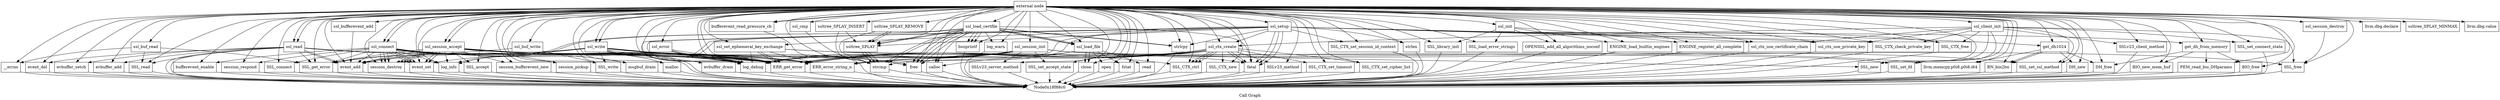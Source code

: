 digraph "Call Graph" {
	label="Call Graph";

	Node0x18f8890 [shape=record,label="{external node}"];
	Node0x18f8890 -> Node0x18f88f0;
	Node0x18f8890 -> Node0x18f88f0;
	Node0x18f8890 -> Node0x1905880;
	Node0x18f8890 -> Node0x18f8920;
	Node0x18f8890 -> Node0x18f8980;
	Node0x18f8890 -> Node0x18f8950;
	Node0x18f8890 -> Node0x18f8a40;
	Node0x18f8890 -> Node0x19051a0;
	Node0x18f8890 -> Node0x1906280;
	Node0x18f8890 -> Node0x1904e30;
	Node0x18f8890 -> Node0x1904e30;
	Node0x18f8890 -> Node0x1903760;
	Node0x18f8890 -> Node0x1903760;
	Node0x18f8890 -> Node0x1906050;
	Node0x18f8890 -> Node0x1905dd0;
	Node0x18f8890 -> Node0x1905b00;
	Node0x18f8890 -> Node0x19059c0;
	Node0x18f8890 -> Node0x1904ac0;
	Node0x18f8890 -> Node0x19047f0;
	Node0x18f8890 -> Node0x18f8d30;
	Node0x18f8890 -> Node0x1904610;
	Node0x18f8890 -> Node0x1904200;
	Node0x18f8890 -> Node0x1905760;
	Node0x18f8890 -> Node0x1905760;
	Node0x18f8890 -> Node0x1903620;
	Node0x18f8890 -> Node0x18fd770;
	Node0x18f8890 -> Node0x18fddb0;
	Node0x18f8890 -> Node0x1901430;
	Node0x18f8890 -> Node0x18faa80;
	Node0x18f8890 -> Node0x1904d40;
	Node0x18f8890 -> Node0x1904db0;
	Node0x18f8890 -> Node0x1904520;
	Node0x18f8890 -> Node0x1904590;
	Node0x18f8890 -> Node0x1904390;
	Node0x18f8890 -> Node0x19060f0;
	Node0x18f8890 -> Node0x1906160;
	Node0x18f8890 -> Node0x18f5da0;
	Node0x18f8890 -> Node0x18f5f70;
	Node0x18f8890 -> Node0x18f5f00;
	Node0x18f8890 -> Node0x18f6030;
	Node0x18f8890 -> Node0x18f5e00;
	Node0x18f8890 -> Node0x1905ba0;
	Node0x18f8890 -> Node0x1905000;
	Node0x18f8890 -> Node0x1905c10;
	Node0x18f8890 -> Node0x1905c40;
	Node0x18f8890 -> Node0x1904980;
	Node0x18f8890 -> Node0x19049f0;
	Node0x18f8890 -> Node0x18f8c80;
	Node0x18f8890 -> Node0x1903ff0;
	Node0x18f8890 -> Node0x1903560;
	Node0x18f8890 -> Node0x18fdfd0;
	Node0x18f8890 -> Node0x18fe050;
	Node0x18f8890 -> Node0x18fd950;
	Node0x18f8890 -> Node0x1906f40;
	Node0x18f8890 -> Node0x1904c00;
	Node0x18f8890 -> Node0x1906f70;
	Node0x18f8890 -> Node0x1904cc0;
	Node0x18f8890 -> Node0x192f500;
	Node0x18f8890 -> Node0x192f5a0;
	Node0x18f8890 -> Node0x1903c60;
	Node0x18f8890 -> Node0x1903910;
	Node0x18f8890 -> Node0x1903d50;
	Node0x18f8890 -> Node0x19038b0;
	Node0x18f8890 -> Node0x1903840;
	Node0x18f8890 -> Node0x19038e0;
	Node0x18f8890 -> Node0x18f5be0;
	Node0x18f8890 -> Node0x18f5c50;
	Node0x18f8890 -> Node0x18f5c80;
	Node0x18f8890 -> Node0x1906460;
	Node0x18f8890 -> Node0x19063c0;
	Node0x18f8890 -> Node0x18f8c10;
	Node0x18f8890 -> Node0x18f8c10;
	Node0x18f8890 -> Node0x197b0a0;
	Node0x18f8890 -> Node0x197b050;
	Node0x18f8890 -> Node0x197b110;
	Node0x18f8890 -> Node0x197b210;
	Node0x18f8890 -> Node0x197b2b0;
	Node0x18f8890 -> Node0x197b3f0;
	Node0x18f8890 -> Node0x197b240;
	Node0x18f8890 -> Node0x197b460;
	Node0x18f8890 -> Node0x197b360;
	Node0x18f8890 -> Node0x197b5e0;
	Node0x18f8890 -> Node0x197b500;
	Node0x18f8890 -> Node0x197b530;
	Node0x18f8890 -> Node0x197d5a0;
	Node0x18f8890 -> Node0x197d670;
	Node0x18f8890 -> Node0x197d6d0;
	Node0x18f8890 -> Node0x197d990;
	Node0x18f8890 -> Node0x197dac0;
	Node0x18f8890 -> Node0x197db60;
	Node0x18f8890 -> Node0x19079c0;
	Node0x18f8890 -> Node0x1906a30;
	Node0x18f8890 -> Node0x18f6930;
	Node0x18f8890 -> Node0x1907ac0;
	Node0x18f8890 -> Node0x18f6ae0;
	Node0x18f8890 -> Node0x18f6a70;
	Node0x18f8890 -> Node0x197dd80;
	Node0x19047f0 [shape=record,label="{evbuffer_add}"];
	Node0x19047f0 -> Node0x18f88c0;
	Node0x18f8d30 [shape=record,label="{ssl_bufferevent_add}"];
	Node0x18f8d30 -> Node0x19059c0;
	Node0x1904610 [shape=record,label="{event_del}"];
	Node0x1904610 -> Node0x18f88c0;
	Node0x1904200 [shape=record,label="{evbuffer_setcb}"];
	Node0x1904200 -> Node0x18f88c0;
	Node0x1905760 [shape=record,label="{bufferevent_read_pressure_cb}"];
	Node0x1905760 -> Node0x18f88c0;
	Node0x1904ac0 [shape=record,label="{SSL_read}"];
	Node0x1904ac0 -> Node0x18f88c0;
	Node0x18f5c50 [shape=record,label="{ssl_set_ephemeral_key_exchange}"];
	Node0x18f5c50 -> Node0x1904980;
	Node0x18f5c50 -> Node0x1906460;
	Node0x18f5c50 -> Node0x19063c0;
	Node0x18f5c50 -> Node0x18f8920;
	Node0x18f5c50 -> Node0x1906460;
	Node0x18f5c50 -> Node0x1905c40;
	Node0x19059c0 [shape=record,label="{event_add}"];
	Node0x19059c0 -> Node0x18f88c0;
	Node0x1906460 [shape=record,label="{ERR_get_error}"];
	Node0x1906460 -> Node0x18f88c0;
	Node0x18f5c80 [shape=record,label="{SSL_CTX_free}"];
	Node0x18f5c80 -> Node0x18f88c0;
	Node0x19063c0 [shape=record,label="{ERR_error_string_n}"];
	Node0x19063c0 -> Node0x18f88c0;
	Node0x18f88f0 [shape=record,label="{ssl_connect}"];
	Node0x18f88f0 -> Node0x18f8920;
	Node0x18f88f0 -> Node0x18f8980;
	Node0x18f88f0 -> Node0x18f8950;
	Node0x18f88f0 -> Node0x18f8a40;
	Node0x18f88f0 -> Node0x18f8920;
	Node0x18f88f0 -> Node0x18f8980;
	Node0x18f88f0 -> Node0x1906460;
	Node0x18f88f0 -> Node0x19063c0;
	Node0x18f88f0 -> Node0x18f8920;
	Node0x18f88f0 -> Node0x1906460;
	Node0x18f88f0 -> Node0x18f8980;
	Node0x18f88f0 -> Node0x1906280;
	Node0x18f88f0 -> Node0x1906280;
	Node0x18f88f0 -> Node0x1906050;
	Node0x18f88f0 -> Node0x1905dd0;
	Node0x18f88f0 -> Node0x1905b00;
	Node0x18f88f0 -> Node0x1906280;
	Node0x18f88f0 -> Node0x19059c0;
	Node0x1905880 [shape=record,label="{llvm.dbg.declare}"];
	Node0x18f5be0 [shape=record,label="{get_dh_from_memory}"];
	Node0x18f5be0 -> Node0x1907ac0;
	Node0x18f5be0 -> Node0x18f6ae0;
	Node0x18f5be0 -> Node0x18f6a70;
	Node0x18f5be0 -> Node0x18f6930;
	Node0x18f8c10 [shape=record,label="{ssl_session_accept}"];
	Node0x18f8c10 -> Node0x18f8920;
	Node0x18f8c10 -> Node0x18f8980;
	Node0x18f8c10 -> Node0x18f8920;
	Node0x18f8c10 -> Node0x197b0a0;
	Node0x18f8c10 -> Node0x18f8a40;
	Node0x18f8c10 -> Node0x18f8980;
	Node0x18f8c10 -> Node0x1906460;
	Node0x18f8c10 -> Node0x19063c0;
	Node0x18f8c10 -> Node0x18f8920;
	Node0x18f8c10 -> Node0x1906460;
	Node0x18f8c10 -> Node0x18f8980;
	Node0x18f8c10 -> Node0x1906050;
	Node0x18f8c10 -> Node0x197b050;
	Node0x18f8c10 -> Node0x1906280;
	Node0x18f8c10 -> Node0x1906280;
	Node0x18f8c10 -> Node0x197b110;
	Node0x18f8c10 -> Node0x19059c0;
	Node0x197b0a0 [shape=record,label="{SSL_accept}"];
	Node0x197b0a0 -> Node0x18f88c0;
	Node0x19060f0 [shape=record,label="{ssltree_SPLAY_MINMAX}"];
	Node0x1906160 [shape=record,label="{ssl_load_file}"];
	Node0x1906160 -> Node0x18f5da0;
	Node0x1906160 -> Node0x18f5f70;
	Node0x1906160 -> Node0x18f5f00;
	Node0x1906160 -> Node0x18f6030;
	Node0x1906160 -> Node0x18f5e00;
	Node0x1906160 -> Node0x18faa80;
	Node0x1906160 -> Node0x18f5e00;
	Node0x18f5da0 [shape=record,label="{open}"];
	Node0x18f5da0 -> Node0x18f88c0;
	Node0x18f8920 [shape=record,label="{log_debug}"];
	Node0x18f8920 -> Node0x18f88c0;
	Node0x18f8980 [shape=record,label="{session_destroy}"];
	Node0x18f8980 -> Node0x18f88c0;
	Node0x18f8950 [shape=record,label="{SSL_connect}"];
	Node0x18f8950 -> Node0x18f88c0;
	Node0x18f8a40 [shape=record,label="{SSL_get_error}"];
	Node0x18f8a40 -> Node0x18f88c0;
	Node0x19051a0 [shape=record,label="{ssl_error}"];
	Node0x19051a0 -> Node0x1906460;
	Node0x19051a0 -> Node0x19063c0;
	Node0x19051a0 -> Node0x18f8920;
	Node0x19051a0 -> Node0x1906460;
	Node0x1906280 [shape=record,label="{event_set}"];
	Node0x1906280 -> Node0x18f88c0;
	Node0x1904e30 [shape=record,label="{ssl_read}"];
	Node0x1904e30 -> Node0x1904ac0;
	Node0x1904e30 -> Node0x18f8a40;
	Node0x1904e30 -> Node0x1906460;
	Node0x1904e30 -> Node0x19063c0;
	Node0x1904e30 -> Node0x18f8920;
	Node0x1904e30 -> Node0x1906460;
	Node0x1904e30 -> Node0x19047f0;
	Node0x1904e30 -> Node0x19059c0;
	Node0x1904e30 -> Node0x1904610;
	Node0x1904e30 -> Node0x1904200;
	Node0x1904e30 -> Node0x18f88c0;
	Node0x1904e30 -> Node0x19059c0;
	Node0x1904e30 -> Node0x18f88c0;
	Node0x18f5f70 [shape=record,label="{fstat}"];
	Node0x18f5f70 -> Node0x18f88c0;
	Node0x18f5f00 [shape=record,label="{calloc}"];
	Node0x18f5f00 -> Node0x18f88c0;
	Node0x18f6030 [shape=record,label="{read}"];
	Node0x18f6030 -> Node0x18f88c0;
	Node0x18f5e00 [shape=record,label="{close}"];
	Node0x18f5e00 -> Node0x18f88c0;
	Node0x1905ba0 [shape=record,label="{ssl_ctx_create}"];
	Node0x1905ba0 -> Node0x1905c10;
	Node0x1905ba0 -> Node0x1905000;
	Node0x1905ba0 -> Node0x1906460;
	Node0x1905ba0 -> Node0x19063c0;
	Node0x1905ba0 -> Node0x18f8920;
	Node0x1905ba0 -> Node0x1906460;
	Node0x1905ba0 -> Node0x1905c40;
	Node0x1905ba0 -> Node0x1904980;
	Node0x1905ba0 -> Node0x19049f0;
	Node0x1905ba0 -> Node0x1904980;
	Node0x1905ba0 -> Node0x1904980;
	Node0x1905ba0 -> Node0x18f8c80;
	Node0x1905ba0 -> Node0x1906460;
	Node0x1905ba0 -> Node0x19063c0;
	Node0x1905ba0 -> Node0x18f8920;
	Node0x1905ba0 -> Node0x1906460;
	Node0x1905ba0 -> Node0x1905c40;
	Node0x1905000 [shape=record,label="{SSL_CTX_new}"];
	Node0x1905000 -> Node0x18f88c0;
	Node0x1905c10 [shape=record,label="{SSLv23_method}"];
	Node0x1905c10 -> Node0x18f88c0;
	Node0x1903760 [shape=record,label="{ssl_write}"];
	Node0x1903760 -> Node0x1903620;
	Node0x1903760 -> Node0x18fd770;
	Node0x1903760 -> Node0x18fddb0;
	Node0x1903760 -> Node0x18f8a40;
	Node0x1903760 -> Node0x1906460;
	Node0x1903760 -> Node0x19063c0;
	Node0x1903760 -> Node0x18f8920;
	Node0x1903760 -> Node0x1906460;
	Node0x1903760 -> Node0x1901430;
	Node0x1903760 -> Node0x18faa80;
	Node0x1903760 -> Node0x19059c0;
	Node0x1903760 -> Node0x18f88c0;
	Node0x1903760 -> Node0x19059c0;
	Node0x1903760 -> Node0x18faa80;
	Node0x1903760 -> Node0x18f88c0;
	Node0x1906050 [shape=record,label="{log_info}"];
	Node0x1906050 -> Node0x18f88c0;
	Node0x1905dd0 [shape=record,label="{bufferevent_enable}"];
	Node0x1905dd0 -> Node0x18f88c0;
	Node0x1905b00 [shape=record,label="{session_respond}"];
	Node0x1905b00 -> Node0x18f88c0;
	Node0x197b050 [shape=record,label="{session_bufferevent_new}"];
	Node0x197b050 -> Node0x18f88c0;
	Node0x197b110 [shape=record,label="{session_pickup}"];
	Node0x197b110 -> Node0x18f88c0;
	Node0x197b210 [shape=record,label="{ssl_session_init}"];
	Node0x197b210 -> Node0x18f8920;
	Node0x197b210 -> Node0x197b2b0;
	Node0x197b210 -> Node0x197b240;
	Node0x197b210 -> Node0x197b3f0;
	Node0x197b210 -> Node0x197b460;
	Node0x197b210 -> Node0x197b360;
	Node0x197b210 -> Node0x1906280;
	Node0x197b210 -> Node0x19059c0;
	Node0x197b210 -> Node0x197b5e0;
	Node0x197b210 -> Node0x1906460;
	Node0x197b210 -> Node0x19063c0;
	Node0x197b210 -> Node0x18f8920;
	Node0x197b210 -> Node0x1906460;
	Node0x197b2b0 [shape=record,label="{SSL_new}"];
	Node0x197b2b0 -> Node0x18f88c0;
	Node0x197b3f0 [shape=record,label="{SSL_set_ssl_method}"];
	Node0x197b3f0 -> Node0x18f88c0;
	Node0x197b240 [shape=record,label="{SSLv23_server_method}"];
	Node0x197b240 -> Node0x18f88c0;
	Node0x197b460 [shape=record,label="{SSL_set_fd}"];
	Node0x197b460 -> Node0x18f88c0;
	Node0x197b360 [shape=record,label="{SSL_set_accept_state}"];
	Node0x197b360 -> Node0x18f88c0;
	Node0x197b5e0 [shape=record,label="{SSL_free}"];
	Node0x197b5e0 -> Node0x18f88c0;
	Node0x197b500 [shape=record,label="{ssl_client_init}"];
	Node0x197b500 -> Node0x1905ba0;
	Node0x197b500 -> Node0x1903c60;
	Node0x197b500 -> Node0x1903910;
	Node0x197b500 -> Node0x1903d50;
	Node0x197b500 -> Node0x197b2b0;
	Node0x197b500 -> Node0x197b530;
	Node0x197b500 -> Node0x197b3f0;
	Node0x197b500 -> Node0x197b460;
	Node0x197b500 -> Node0x197d5a0;
	Node0x197b500 -> Node0x197b5e0;
	Node0x197b500 -> Node0x18f5c80;
	Node0x1903620 [shape=record,label="{malloc}"];
	Node0x1903620 -> Node0x18f88c0;
	Node0x18fd770 [shape=record,label="{llvm.memcpy.p0i8.p0i8.i64}"];
	Node0x18fddb0 [shape=record,label="{SSL_write}"];
	Node0x18fddb0 -> Node0x18f88c0;
	Node0x1901430 [shape=record,label="{evbuffer_drain}"];
	Node0x1901430 -> Node0x18f88c0;
	Node0x18faa80 [shape=record,label="{free}"];
	Node0x18faa80 -> Node0x18f88c0;
	Node0x1904d40 [shape=record,label="{ssl_cmp}"];
	Node0x1904d40 -> Node0x1904db0;
	Node0x1904db0 [shape=record,label="{strcmp}"];
	Node0x1904db0 -> Node0x18f88c0;
	Node0x1904520 [shape=record,label="{ssltree_SPLAY_INSERT}"];
	Node0x1904520 -> Node0x1904590;
	Node0x1904520 -> Node0x1904db0;
	Node0x1904590 [shape=record,label="{ssltree_SPLAY}"];
	Node0x1904590 -> Node0x1904db0;
	Node0x1904590 -> Node0x1904db0;
	Node0x1904590 -> Node0x1904db0;
	Node0x1904390 [shape=record,label="{ssltree_SPLAY_REMOVE}"];
	Node0x1904390 -> Node0x1904590;
	Node0x1904390 -> Node0x1904db0;
	Node0x1904390 -> Node0x1904590;
	Node0x1905c40 [shape=record,label="{fatal}"];
	Node0x1905c40 -> Node0x18f88c0;
	Node0x1904980 [shape=record,label="{SSL_CTX_ctrl}"];
	Node0x1904980 -> Node0x18f88c0;
	Node0x19049f0 [shape=record,label="{SSL_CTX_set_timeout}"];
	Node0x19049f0 -> Node0x18f88c0;
	Node0x18f8c80 [shape=record,label="{SSL_CTX_set_cipher_list}"];
	Node0x18f8c80 -> Node0x18f88c0;
	Node0x1903ff0 [shape=record,label="{ssl_load_certfile}"];
	Node0x1903ff0 -> Node0x1903560;
	Node0x1903ff0 -> Node0x18fdfd0;
	Node0x1903ff0 -> Node0x1904590;
	Node0x1903ff0 -> Node0x1904db0;
	Node0x1903ff0 -> Node0x18f5f00;
	Node0x1903ff0 -> Node0x1905c40;
	Node0x1903ff0 -> Node0x1903560;
	Node0x1903ff0 -> Node0x18fe050;
	Node0x1903ff0 -> Node0x1906160;
	Node0x1903ff0 -> Node0x18fe050;
	Node0x1903ff0 -> Node0x1906160;
	Node0x1903ff0 -> Node0x18fe050;
	Node0x1903ff0 -> Node0x1906160;
	Node0x1903ff0 -> Node0x1906050;
	Node0x1903ff0 -> Node0x1906050;
	Node0x1903ff0 -> Node0x1904590;
	Node0x1903ff0 -> Node0x1904db0;
	Node0x1903ff0 -> Node0x18faa80;
	Node0x1903ff0 -> Node0x18faa80;
	Node0x1903ff0 -> Node0x18faa80;
	Node0x1903ff0 -> Node0x18faa80;
	Node0x1903560 [shape=record,label="{strlcpy}"];
	Node0x1903560 -> Node0x18f88c0;
	Node0x18fdfd0 [shape=record,label="{log_warn}"];
	Node0x18fdfd0 -> Node0x18f88c0;
	Node0x18fe050 [shape=record,label="{bsnprintf}"];
	Node0x18fe050 -> Node0x18f88c0;
	Node0x18fd950 [shape=record,label="{ssl_init}"];
	Node0x18fd950 -> Node0x1906f40;
	Node0x18fd950 -> Node0x1904c00;
	Node0x18fd950 -> Node0x1906f70;
	Node0x18fd950 -> Node0x1904cc0;
	Node0x18fd950 -> Node0x192f500;
	Node0x1906f40 [shape=record,label="{SSL_library_init}"];
	Node0x1906f40 -> Node0x18f88c0;
	Node0x1904c00 [shape=record,label="{SSL_load_error_strings}"];
	Node0x1904c00 -> Node0x18f88c0;
	Node0x1906f70 [shape=record,label="{OPENSSL_add_all_algorithms_noconf}"];
	Node0x1906f70 -> Node0x18f88c0;
	Node0x1904cc0 [shape=record,label="{ENGINE_load_builtin_engines}"];
	Node0x1904cc0 -> Node0x18f88c0;
	Node0x192f500 [shape=record,label="{ENGINE_register_all_complete}"];
	Node0x192f500 -> Node0x18f88c0;
	Node0x192f5a0 [shape=record,label="{ssl_setup}"];
	Node0x192f5a0 -> Node0x1903560;
	Node0x192f5a0 -> Node0x1905c40;
	Node0x192f5a0 -> Node0x1904590;
	Node0x192f5a0 -> Node0x1904db0;
	Node0x192f5a0 -> Node0x1905c40;
	Node0x192f5a0 -> Node0x1905ba0;
	Node0x192f5a0 -> Node0x1903c60;
	Node0x192f5a0 -> Node0x1903910;
	Node0x192f5a0 -> Node0x1903d50;
	Node0x192f5a0 -> Node0x1903840;
	Node0x192f5a0 -> Node0x19038b0;
	Node0x192f5a0 -> Node0x19038e0;
	Node0x192f5a0 -> Node0x18f5be0;
	Node0x192f5a0 -> Node0x18f5c50;
	Node0x192f5a0 -> Node0x18f8920;
	Node0x192f5a0 -> Node0x18f5c80;
	Node0x192f5a0 -> Node0x1906460;
	Node0x192f5a0 -> Node0x19063c0;
	Node0x192f5a0 -> Node0x18f8920;
	Node0x192f5a0 -> Node0x1906460;
	Node0x192f5a0 -> Node0x1905c40;
	Node0x1903c60 [shape=record,label="{ssl_ctx_use_certificate_chain}"];
	Node0x1903c60 -> Node0x18f88c0;
	Node0x1903910 [shape=record,label="{ssl_ctx_use_private_key}"];
	Node0x1903910 -> Node0x18f88c0;
	Node0x1903d50 [shape=record,label="{SSL_CTX_check_private_key}"];
	Node0x1903d50 -> Node0x18f88c0;
	Node0x19038b0 [shape=record,label="{SSL_CTX_set_session_id_context}"];
	Node0x19038b0 -> Node0x18f88c0;
	Node0x1903840 [shape=record,label="{strlen}"];
	Node0x1903840 -> Node0x18f88c0;
	Node0x19038e0 [shape=record,label="{get_dh1024}"];
	Node0x19038e0 -> Node0x18fd770;
	Node0x19038e0 -> Node0x19079c0;
	Node0x19038e0 -> Node0x1906a30;
	Node0x19038e0 -> Node0x1906a30;
	Node0x19038e0 -> Node0x18f6930;
	Node0x197b530 [shape=record,label="{SSLv23_client_method}"];
	Node0x197b530 -> Node0x18f88c0;
	Node0x197d5a0 [shape=record,label="{SSL_set_connect_state}"];
	Node0x197d5a0 -> Node0x18f88c0;
	Node0x197d670 [shape=record,label="{ssl_session_destroy}"];
	Node0x197d670 -> Node0x197b5e0;
	Node0x197d6d0 [shape=record,label="{ssl_buf_read}"];
	Node0x197d6d0 -> Node0x197d990;
	Node0x197d6d0 -> Node0x1904ac0;
	Node0x197d6d0 -> Node0x18f8a40;
	Node0x197d990 [shape=record,label="{__errno}"];
	Node0x197d990 -> Node0x18f88c0;
	Node0x197dac0 [shape=record,label="{ssl_buf_write}"];
	Node0x197dac0 -> Node0x18fddb0;
	Node0x197dac0 -> Node0x197db60;
	Node0x197dac0 -> Node0x18f8a40;
	Node0x197db60 [shape=record,label="{msgbuf_drain}"];
	Node0x197db60 -> Node0x18f88c0;
	Node0x19079c0 [shape=record,label="{DH_new}"];
	Node0x19079c0 -> Node0x18f88c0;
	Node0x1906a30 [shape=record,label="{BN_bin2bn}"];
	Node0x1906a30 -> Node0x18f88c0;
	Node0x18f6930 [shape=record,label="{DH_free}"];
	Node0x18f6930 -> Node0x18f88c0;
	Node0x1907ac0 [shape=record,label="{BIO_new_mem_buf}"];
	Node0x1907ac0 -> Node0x18f88c0;
	Node0x18f6ae0 [shape=record,label="{PEM_read_bio_DHparams}"];
	Node0x18f6ae0 -> Node0x18f88c0;
	Node0x18f6a70 [shape=record,label="{BIO_free}"];
	Node0x18f6a70 -> Node0x18f88c0;
	Node0x197dd80 [shape=record,label="{llvm.dbg.value}"];
}
